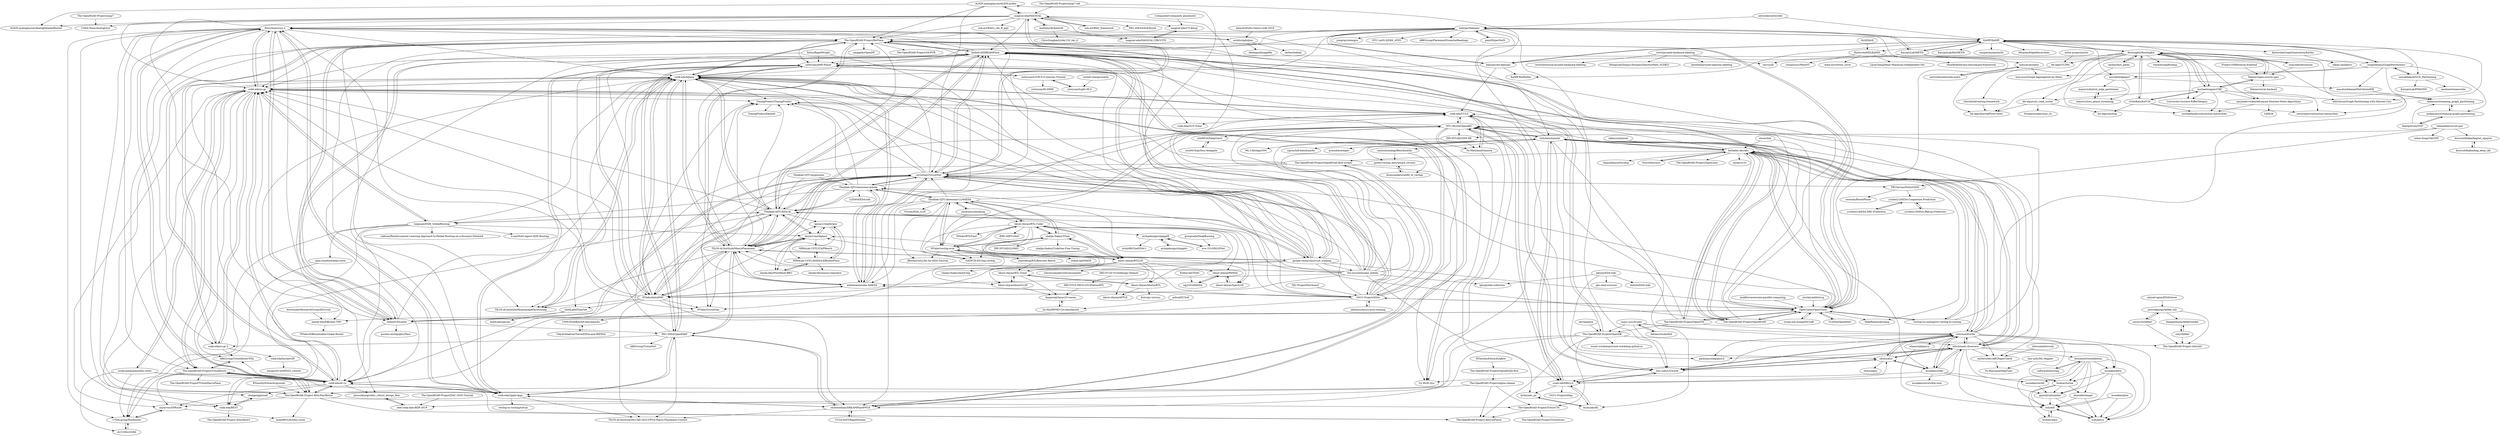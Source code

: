 digraph G {
"ALIGN-analoglayout/ALIGN-public" -> "magical-eda/MAGICAL" ["e"=1]
"ALIGN-analoglayout/ALIGN-public" -> "ALIGN-analoglayout/AnalogDetailedRouter" ["e"=1]
"ALIGN-analoglayout/ALIGN-public" -> "The-OpenROAD-Project/RePlAce" ["e"=1]
"ALIGN-analoglayout/ALIGN-public" -> "circuitnet/CircuitNet" ["e"=1]
"magical-eda/MAGICAL" -> "ALIGN-analoglayout/ALIGN-public" ["e"=1]
"magical-eda/MAGICAL" -> "magical-eda/UT-AnLay"
"magical-eda/MAGICAL" -> "magical-eda/MAGICAL-CIRCUITS"
"magical-eda/MAGICAL" -> "ucb-art/BAG_framework" ["e"=1]
"magical-eda/MAGICAL" -> "ALIGN-analoglayout/AnalogDetailedRouter"
"magical-eda/MAGICAL" -> "circuitnet/CircuitNet"
"magical-eda/MAGICAL" -> "The-OpenROAD-Project/RePlAce"
"magical-eda/MAGICAL" -> "ksettaluri6/AutoCkt"
"magical-eda/MAGICAL" -> "CODA-Team/AnalogGym"
"magical-eda/MAGICAL" -> "PKU-IDEA/SAGERoute"
"magical-eda/MAGICAL" -> "limbo018/DREAMPlace"
"magical-eda/MAGICAL" -> "ucb-art/BAG2_cds_ff_mpt" ["e"=1]
"magical-eda/MAGICAL" -> "cuhk-eda/cu-gr"
"magical-eda/MAGICAL" -> "limbo018/Limbo"
"magical-eda/MAGICAL" -> "RsynTeam/rsyn-x"
"pnnl/HyperNetX" -> "kahypar/kahypar" ["e"=1]
"osmcode/libosmium" -> "RoutingKit/RoutingKit" ["e"=1]
"osmcode/libosmium" -> "Telenav/open-source-spec" ["e"=1]
"limbo018/Limbo" -> "cuhk-eda/Xplace"
"limbo018/Limbo" -> "RsynTeam/rsyn-x"
"limbo018/Limbo" -> "limbo018/DREAMPlace"
"limbo018/Limbo" -> "The-OpenROAD-Project/RePlAce"
"limbo018/Limbo" -> "cuhk-eda/cu-gr"
"limbo018/Limbo" -> "cuhk-eda/dr-cu"
"limbo018/Limbo" -> "circuitnet/CircuitNet"
"limbo018/Limbo" -> "purdue-onchip/gds2Para" ["e"=1]
"limbo018/Limbo" -> "PKU-IDEA/OpenPARF"
"limbo018/Limbo" -> "OpenTimer/OpenTimer"
"luckyrantanplan/nthu-route" -> "cuhk-eda/cu-gr"
"luckyrantanplan/nthu-route" -> "AUCOHL/OGRE"
"luckyrantanplan/nthu-route" -> "UTDA-group/BoxRouter"
"luckyrantanplan/nthu-route" -> "cuhk-eda/dr-cu"
"luckyrantanplan/nthu-route" -> "The-OpenROAD-Project-Attic/FastRoute"
"UTDA-group/BoxRouter" -> "AUCOHL/OGRE"
"UTDA-group/BoxRouter" -> "asyncvlsi/SPRoute"
"The-OpenROAD-Project/TritonCTS" -> "The-OpenROAD-Project-Attic/ioPlacer"
"The-OpenROAD-Project/TritonCTS" -> "The-OpenROAD-Project/TritonSizer" ["e"=1]
"KaHIP/KaHIP" -> "kahypar/kahypar"
"KaHIP/KaHIP" -> "kahypar/mt-kahypar"
"KaHIP/KaHIP" -> "zongshenmu/GraphPartitioners"
"KaHIP/KaHIP" -> "KarypisLab/METIS" ["e"=1]
"KaHIP/KaHIP" -> "michaelwegner/CRP"
"KaHIP/KaHIP" -> "KaHIP/KaMinPar"
"KaHIP/KaHIP" -> "RoutingKit/RoutingKit"
"KaHIP/KaHIP" -> "KarypisLab/ParMETIS" ["e"=1]
"KaHIP/KaHIP" -> "KarlsruheGraphGeneration/KaGen"
"KaHIP/KaHIP" -> "aldrichsun/Graph-Partitioning-with-Natural-Cuts"
"KaHIP/KaHIP" -> "KarlsruheMIS/KaMIS"
"KaHIP/KaHIP" -> "ansrlab/edgepart"
"KaHIP/KaHIP" -> "saurabhdash/GCN_Partitioning"
"KaHIP/KaHIP" -> "cmuparlay/parlaylib" ["e"=1]
"KaHIP/KaHIP" -> "Hespian/EdgeHierarchies"
"berkeley-abc/abc" -> "lsils/mockturtle"
"berkeley-abc/abc" -> "YosysHQ/yosys" ["e"=1]
"berkeley-abc/abc" -> "lsils/benchmarks"
"berkeley-abc/abc" -> "verilog-to-routing/vtr-verilog-to-routing" ["e"=1]
"berkeley-abc/abc" -> "The-OpenROAD-Project/OpenSTA" ["e"=1]
"berkeley-abc/abc" -> "lsils/lstools-showcase"
"berkeley-abc/abc" -> "limbo018/DREAMPlace"
"berkeley-abc/abc" -> "The-OpenROAD-Project/OpenROAD" ["e"=1]
"berkeley-abc/abc" -> "OpenTimer/OpenTimer"
"berkeley-abc/abc" -> "MikePopoloski/slang" ["e"=1]
"berkeley-abc/abc" -> "The-OpenROAD-Project/OpenLane" ["e"=1]
"berkeley-abc/abc" -> "zachjs/sv2v" ["e"=1]
"berkeley-abc/abc" -> "NYU-MLDA/OpenABC"
"berkeley-abc/abc" -> "chipsalliance/Surelog" ["e"=1]
"berkeley-abc/abc" -> "The-OpenROAD-Project/OpenROAD-flow-scripts" ["e"=1]
"limbo018/DREAMPlace" -> "The-OpenROAD-Project/RePlAce"
"limbo018/DREAMPlace" -> "circuitnet/CircuitNet"
"limbo018/DREAMPlace" -> "Thinklab-SJTU/EDA-AI"
"limbo018/DREAMPlace" -> "OpenTimer/OpenTimer"
"limbo018/DREAMPlace" -> "TILOS-AI-Institute/MacroPlacement"
"limbo018/DREAMPlace" -> "google-research/circuit_training"
"limbo018/DREAMPlace" -> "cuhk-eda/Xplace"
"limbo018/DREAMPlace" -> "limbo018/Limbo"
"limbo018/DREAMPlace" -> "The-OpenROAD-Project/OpenROAD" ["e"=1]
"limbo018/DREAMPlace" -> "NVlabs/AutoDMP"
"limbo018/DREAMPlace" -> "thu-nics/awesome_ai4eda"
"limbo018/DREAMPlace" -> "cuhk-eda/dr-cu"
"limbo018/DREAMPlace" -> "cuhk-eda/cu-gr"
"limbo018/DREAMPlace" -> "RsynTeam/rsyn-x"
"limbo018/DREAMPlace" -> "zslwyuan/AMF-Placer"
"The-OpenROAD-Project/TritonRoute" -> "The-OpenROAD-Project-Attic/FastRoute"
"The-OpenROAD-Project/TritonRoute" -> "cuhk-eda/dr-cu"
"The-OpenROAD-Project/TritonRoute" -> "cuhk-eda/cu-gr"
"The-OpenROAD-Project/TritonRoute" -> "ABKGroup/TritonRoute-WXL"
"The-OpenROAD-Project/TritonRoute" -> "The-OpenROAD-Project-Attic/ioPlacer"
"The-OpenROAD-Project/TritonRoute" -> "asyncvlsi/SPRoute"
"The-OpenROAD-Project/TritonRoute" -> "UTDA-group/BoxRouter"
"The-OpenROAD-Project/TritonRoute" -> "The-OpenROAD-Project/TritonMacroPlace"
"magical-eda/MAGICAL-CIRCUITS" -> "magical-eda/UT-AnLay"
"hehaodele/circuit-gnn" -> "zehao-dong/CktGNN"
"hehaodele/circuit-gnn" -> "kouroshHakha/bagnet_ngspice"
"hehaodele/circuit-gnn" -> "DfX-NYUAD/GNN-RE"
"hehaodele/circuit-gnn" -> "PKUterran/NetlistGNN"
"emsec/hal" -> "OpenTimer/OpenTimer" ["e"=1]
"emsec/hal" -> "berkeley-abc/abc" ["e"=1]
"Xilinx/RapidWright" -> "zslwyuan/AMF-Placer" ["e"=1]
"Xilinx/RapidWright" -> "rachelselinar/DREAMPlaceFPGA" ["e"=1]
"Xilinx/RapidWright" -> "cuhk-eda/ripple-fpga" ["e"=1]
"cuhk-eda/ripple-fpga" -> "zslwyuan/AMF-Placer"
"cuhk-eda/ripple-fpga" -> "cuhk-eda/dr-cu"
"cuhk-eda/ripple-fpga" -> "rachelselinar/DREAMPlaceFPGA"
"cuhk-eda/ripple-fpga" -> "PKU-IDEA/OpenPARF"
"cuhk-eda/ripple-fpga" -> "TILOS-AI-Institute/MLCAD-2023-FPGA-Macro-Placement-Contest"
"cuhk-eda/ripple-fpga" -> "verilog-to-routing/tatum"
"cuhk-eda/ripple-fpga" -> "RsynTeam/rsyn-x"
"softwareQinc/staq" -> "boschmitt/tweedledum" ["e"=1]
"lsils/lstools-showcase" -> "lsils/mockturtle"
"lsils/lstools-showcase" -> "nbulsi/also"
"lsils/lstools-showcase" -> "lnis-uofu/LSOracle"
"lsils/lstools-showcase" -> "lsils/benchmarks"
"lsils/lstools-showcase" -> "msoeken/cirkit"
"lsils/lstools-showcase" -> "msoeken/kitty"
"lsils/lstools-showcase" -> "scale-lab/DRiLLS"
"lsils/lstools-showcase" -> "berkeley-abc/abc"
"lsils/lstools-showcase" -> "wjrforcyber/ABCPaperCheck"
"lsils/lstools-showcase" -> "panhomyoung/phyLS"
"lsils/lstools-showcase" -> "hriener/lorina"
"lsils/lstools-showcase" -> "boschmitt/tweedledum"
"lsils/lstools-showcase" -> "lsils/bill"
"lsils/lstools-showcase" -> "NYU-MLDA/OpenABC"
"nbulsi/also" -> "lsils/lstools-showcase"
"nbulsi/also" -> "lnis-uofu/LSOracle"
"nbulsi/also" -> "zfchu/algos"
"nbulsi/also" -> "msoeken/cirkit"
"nbulsi/also" -> "lsils/mockturtle"
"lsils/benchmarks" -> "lsils/mockturtle"
"lsils/benchmarks" -> "lsils/lstools-showcase"
"lsils/benchmarks" -> "scale-lab/DRiLLS"
"lsils/benchmarks" -> "NYU-MLDA/OpenABC"
"lsils/benchmarks" -> "berkeley-abc/abc"
"lsils/benchmarks" -> "ispras/hdl-benchmarks"
"lsils/benchmarks" -> "lnis-uofu/LSOracle"
"lsils/benchmarks" -> "arminbiere/aiger"
"lsils/benchmarks" -> "cuhk-eda/CULS"
"lsils/benchmarks" -> "santoshsmalagi/Benchmarks"
"lsils/benchmarks" -> "jpsety/verilog_benchmark_circuits"
"lsils/benchmarks" -> "wjrforcyber/ABCPaperCheck"
"lsils/benchmarks" -> "krzhu/abcRL"
"lsils/benchmarks" -> "msoeken/cirkit"
"Telenav/open-source-spec" -> "michaelwegner/CRP"
"Telenav/open-source-spec" -> "Telenav/osrm-backend"
"Telenav/open-source-spec" -> "RoutingKit/RoutingKit"
"cuhk-eda/dr-cu" -> "cuhk-eda/cu-gr"
"cuhk-eda/dr-cu" -> "The-OpenROAD-Project/TritonRoute"
"cuhk-eda/dr-cu" -> "RsynTeam/rsyn-x"
"cuhk-eda/dr-cu" -> "The-OpenROAD-Project-Attic/FastRoute"
"cuhk-eda/dr-cu" -> "cuhk-eda/ripple-fpga"
"cuhk-eda/dr-cu" -> "asyncvlsi/SPRoute"
"cuhk-eda/dr-cu" -> "ABKGroup/TritonRoute-WXL"
"cuhk-eda/dr-cu" -> "chengengjie/salt"
"cuhk-eda/dr-cu" -> "The-OpenROAD-Project/RePlAce"
"cuhk-eda/dr-cu" -> "cuhk-eda/Xplace"
"cuhk-eda/dr-cu" -> "jinwookjungs/datc_robust_design_flow"
"cornell-zhang/rosetta" -> "zslwyuan/Light-HLS" ["e"=1]
"scale-lab/DRiLLS" -> "krzhu/abcRL"
"scale-lab/DRiLLS" -> "lnis-uofu/LSOracle"
"scale-lab/DRiLLS" -> "lsils/benchmarks"
"scale-lab/DRiLLS" -> "NYU-MLDA/OpenABC"
"scale-lab/DRiLLS" -> "krzhu/abc_py"
"scale-lab/DRiLLS" -> "OSCC-Project/iMap"
"scale-lab/DRiLLS" -> "nbulsi/also"
"lnis-uofu/LSOracle" -> "lsils/lstools-showcase"
"lnis-uofu/LSOracle" -> "lsils/mockturtle"
"lnis-uofu/LSOracle" -> "NYU-MLDA/OpenABC"
"lnis-uofu/LSOracle" -> "nbulsi/also"
"lnis-uofu/LSOracle" -> "scale-lab/DRiLLS"
"The-OpenROAD-Project/alpha-release" -> "The-OpenROAD-Project/TritonCTS"
"The-OpenROAD-Project/alpha-release" -> "The-OpenROAD-Project-Attic/ioPlacer"
"The-OpenROAD-Project/alpha-release" -> "The-OpenROAD-Project-Attic/FastRoute"
"easbar/fast_paths" -> "RoutingKit/RoutingKit"
"easbar/fast_paths" -> "michaeltandy/contraction-hierarchies"
"ucb-art/BAG_framework" -> "magical-eda/MAGICAL" ["e"=1]
"RTimothyEdwards/qflow" -> "The-OpenROAD-Project/OpenROAD-flow" ["e"=1]
"The-OpenROAD-Project/OpenSTA" -> "OpenTimer/OpenTimer" ["e"=1]
"The-OpenROAD-Project/OpenSTA" -> "berkeley-abc/abc" ["e"=1]
"The-OpenROAD-Project/OpenSTA" -> "The-OpenROAD-Project/OpenDB" ["e"=1]
"The-OpenROAD-Project/OpenSTA" -> "limbo018/DREAMPlace" ["e"=1]
"The-OpenROAD-Project/OpenSTA" -> "The-OpenROAD-Project/RePlAce" ["e"=1]
"The-OpenROAD-Project/OpenSTA" -> "lsils/mockturtle" ["e"=1]
"gmeuli/caterpillar" -> "lsils/bill"
"gmeuli/caterpillar" -> "lsils/percy"
"lsils/mockturtle" -> "lsils/lstools-showcase"
"lsils/mockturtle" -> "lsils/benchmarks"
"lsils/mockturtle" -> "lnis-uofu/LSOracle"
"lsils/mockturtle" -> "nbulsi/also"
"lsils/mockturtle" -> "berkeley-abc/abc"
"lsils/mockturtle" -> "msoeken/cirkit"
"lsils/mockturtle" -> "cuhk-eda/CULS"
"lsils/mockturtle" -> "hriener/lorina"
"lsils/mockturtle" -> "msoeken/kitty"
"lsils/mockturtle" -> "whaaswijk/percy"
"lsils/mockturtle" -> "wjrforcyber/ABCPaperCheck"
"lsils/mockturtle" -> "panhomyoung/phyLS"
"lsils/mockturtle" -> "scale-lab/DRiLLS"
"lsils/mockturtle" -> "NYU-MLDA/OpenABC"
"lsils/mockturtle" -> "lsils/percy"
"The-OpenROAD-Project/RePlAce" -> "limbo018/DREAMPlace"
"The-OpenROAD-Project/RePlAce" -> "cuhk-eda/Xplace"
"The-OpenROAD-Project/RePlAce" -> "RsynTeam/rsyn-x"
"The-OpenROAD-Project/RePlAce" -> "The-OpenROAD-Project/OpenDB"
"The-OpenROAD-Project/RePlAce" -> "cuhk-eda/dr-cu"
"The-OpenROAD-Project/RePlAce" -> "cuhk-eda/cu-gr"
"The-OpenROAD-Project/RePlAce" -> "limbo018/Limbo"
"The-OpenROAD-Project/RePlAce" -> "The-OpenROAD-Project/TritonRoute"
"The-OpenROAD-Project/RePlAce" -> "sanggido/OpenDP"
"The-OpenROAD-Project/RePlAce" -> "cuhk-eda/ripple-fpga"
"The-OpenROAD-Project/RePlAce" -> "TILOS-AI-Institute/MacroPlacement"
"The-OpenROAD-Project/RePlAce" -> "The-OpenROAD-Project-Attic/FastRoute"
"The-OpenROAD-Project/RePlAce" -> "zslwyuan/AMF-Placer"
"The-OpenROAD-Project/RePlAce" -> "The-OpenROAD-Project/SA-PCB" ["e"=1]
"The-OpenROAD-Project/RePlAce" -> "OpenTimer/OpenTimer"
"tsung-wei-huang/DtCraft" -> "OpenTimer/OpenTimer" ["e"=1]
"msoeken/cirkit" -> "nbulsi/also"
"msoeken/cirkit" -> "lsils/lstools-showcase"
"msoeken/cirkit" -> "msoeken/revkit"
"msoeken/cirkit" -> "msoeken/reversible-sota"
"msoeken/cirkit" -> "lsils/mockturtle"
"msoeken/cirkit" -> "gmeuli/caterpillar"
"msoeken/cirkit" -> "Gy-Hu/E-Syn"
"jinwookjungs/datc_robust_design_flow" -> "ieee-ceda-datc/RDF-2019"
"RTimothyEdwards/qrouter" -> "The-OpenROAD-Project-Attic/FastRoute" ["e"=1]
"arbrad/IC3ref" -> "Gy-Hu/HWMCC24-benchmark" ["e"=1]
"whaaswijk/percy" -> "lsils/bill"
"The-OpenROAD-Project-Attic/FastRoute" -> "The-OpenROAD-Project/TritonRoute"
"The-OpenROAD-Project-Attic/FastRoute" -> "The-OpenROAD-Project-Attic/ioPlacer"
"The-OpenROAD-Project-Attic/FastRoute" -> "cuhk-eda/dr-cu"
"The-OpenROAD-Project-Attic/FastRoute" -> "jacky860226/nthu-route"
"The-OpenROAD-Project-Attic/FastRoute" -> "asyncvlsi/SPRoute"
"The-OpenROAD-Project-Attic/FastRoute" -> "The-OpenROAD-Project/TritonCTS"
"jinwookjungs/lefdef_util" -> "asyncvlsi/lefdef"
"jinwookjungs/lefdef_util" -> "bkoppelmann/lefdef-toolkit"
"jinwookjungs/lefdef_util" -> "The-OpenROAD-Project-Attic/lef"
"AUCOHL/OGRE" -> "UTDA-group/BoxRouter"
"msoeken/kitty" -> "lsils/bill"
"msoeken/kitty" -> "hriener/lorina"
"msoeken/kitty" -> "lsils/percy"
"msoeken/kitty" -> "gmeuli/caterpillar"
"msoeken/revkit" -> "gmeuli/caterpillar"
"lsils/percy" -> "lsils/bill"
"boschmitt/tweedledum" -> "gmeuli/caterpillar"
"boschmitt/tweedledum" -> "softwareQinc/staq" ["e"=1]
"boschmitt/tweedledum" -> "lsils/bill"
"boschmitt/tweedledum" -> "msoeken/revkit"
"boschmitt/tweedledum" -> "msoeken/kitty"
"boschmitt/tweedledum" -> "hriener/lorina"
"boschmitt/tweedledum" -> "fmozafari/angel"
"boschmitt/tweedledum" -> "lsils/percy"
"chengengjie/salt" -> "cuhk-eda/REST"
"vbuchhold/routing-framework" -> "kit-algo/InertialFlowCutter"
"kit-algo/rust_road_router" -> "Stunkymonkey/osm_ch"
"kit-algo/rust_road_router" -> "kit-algo/catchup"
"kit-algo/rust_road_router" -> "kit-algo/InertialFlowCutter"
"kit-algo/ULTRA" -> "kit-algo/InertialFlowCutter"
"zslwyuan/LLVM-9.0-Learner-Tutorial" -> "zslwyuan/Light-HLS"
"zslwyuan/LLVM-9.0-Learner-Tutorial" -> "zslwyuan/AMF-Placer"
"zslwyuan/LLVM-9.0-Learner-Tutorial" -> "zslwyuan/Hi-DMM"
"masc-ucsc/livehd" -> "lnis-uofu/LSOracle"
"masc-ucsc/livehd" -> "lsils/mockturtle"
"masc-ucsc/livehd" -> "fabianschuiki/llhd" ["e"=1]
"masc-ucsc/livehd" -> "The-OpenROAD-Project/OpenDB"
"masc-ucsc/livehd" -> "lsils/lstools-showcase"
"tmkasun/streaming_graph_partitioning" -> "anilpacaci/streaming-graph-partitioning"
"bkoppelmann/lefdef-toolkit" -> "cibyr/lefdef"
"KarlsruheGraphGeneration/KaGen" -> "niklas-uhl/katric"
"kouroshHakha/bag_deep_ckt" -> "kouroshHakha/bagnet_ngspice"
"alexishuf/ufsc-thesis-rn46-2019" -> "eclufsc/ophidian"
"msoeken/alice" -> "lsils/bill"
"msoeken/alice" -> "lsils/percy"
"hriener/easy" -> "lsils/bill"
"hriener/lorina" -> "lsils/bill"
"hriener/lorina" -> "hriener/easy"
"hriener/lorina" -> "fmozafari/angel"
"hriener/lorina" -> "gmeuli/caterpillar"
"lsils/bill" -> "lsils/percy"
"lsils/bill" -> "hriener/easy"
"KarypisLab/METIS" -> "KaHIP/KaHIP" ["e"=1]
"KarypisLab/METIS" -> "kahypar/kahypar" ["e"=1]
"KarypisLab/METIS" -> "zongshenmu/GraphPartitioners" ["e"=1]
"KarypisLab/METIS" -> "inducer/pymetis" ["e"=1]
"KarypisLab/METIS" -> "kahypar/mt-kahypar" ["e"=1]
"Project-OSRM/osrm-frontend" -> "Telenav/open-source-spec" ["e"=1]
"The-OpenROAD-Project/OpenROAD" -> "limbo018/DREAMPlace" ["e"=1]
"The-OpenROAD-Project/OpenROAD" -> "OpenTimer/OpenTimer" ["e"=1]
"The-OpenROAD-Project/OpenROAD" -> "berkeley-abc/abc" ["e"=1]
"The-OpenROAD-Project/OpenROAD" -> "The-OpenROAD-Project/RePlAce" ["e"=1]
"The-OpenROAD-Project/OpenROAD-flow-scripts" -> "TILOS-AI-Institute/MacroPlacement" ["e"=1]
"The-OpenROAD-Project/OpenROAD-flow-scripts" -> "limbo018/DREAMPlace" ["e"=1]
"The-OpenROAD-Project/OpenROAD-flow-scripts" -> "OpenTimer/OpenTimer" ["e"=1]
"The-OpenROAD-Project/OpenROAD-flow-scripts" -> "OSCC-Project/iEDA" ["e"=1]
"The-OpenROAD-Project/OpenROAD-flow-scripts" -> "circuitnet/CircuitNet" ["e"=1]
"ahmed-agiza/EDAViewer" -> "jinwookjungs/lefdef_util"
"haiguanl/DQN_GlobalRouting" -> "Thinklab-SJTU/EDA-AI"
"haiguanl/DQN_GlobalRouting" -> "cuhk-eda/REST"
"haiguanl/DQN_GlobalRouting" -> "cuhk-eda/cu-gr"
"haiguanl/DQN_GlobalRouting" -> "laiyao1/maskplace"
"haiguanl/DQN_GlobalRouting" -> "cuhk-eda/dr-cu"
"haiguanl/DQN_GlobalRouting" -> "sjain-stanford/deep-route"
"haiguanl/DQN_GlobalRouting" -> "b-sai/Multi-Agent-DQN-Routing" ["e"=1]
"haiguanl/DQN_GlobalRouting" -> "cnktran/Reinforcement-Learning-Approach-to-Packet-Routing-on-a-Dynamic-Network" ["e"=1]
"haiguanl/DQN_GlobalRouting" -> "cuhk-eda/Xplace"
"haiguanl/DQN_GlobalRouting" -> "UTDA-group/BoxRouter"
"niklasso/minisat" -> "berkeley-abc/abc" ["e"=1]
"krzhu/abcRL" -> "krzhu/abc_py"
"krzhu/abcRL" -> "scale-lab/DRiLLS"
"ksettaluri6/AutoCkt" -> "magical-eda/MAGICAL-CIRCUITS"
"ksettaluri6/AutoCkt" -> "ChrisZonghaoLi/sky130_ldo_rl"
"ksettaluri6/AutoCkt" -> "magical-eda/MAGICAL"
"kouroshHakha/bagnet_ngspice" -> "kouroshHakha/bag_deep_ckt"
"groupsada/DeepBurning" -> "xcw-1010/HLSPilot"
"taskflow/awesome-parallel-computing" -> "OpenTimer/OpenTimer" ["e"=1]
"motis-project/motis" -> "kit-algo/ULTRA" ["e"=1]
"bitwuzla/bitwuzla" -> "wjrforcyber/ABCPaperCheck" ["e"=1]
"cuhk-eda/cu-gr" -> "cuhk-eda/dr-cu"
"cuhk-eda/cu-gr" -> "The-OpenROAD-Project/TritonRoute"
"cuhk-eda/cu-gr" -> "cuhk-eda/cu-gr-2"
"cuhk-eda/cu-gr" -> "The-OpenROAD-Project-Attic/FastRoute"
"cuhk-eda/cu-gr" -> "RsynTeam/rsyn-x"
"cuhk-eda/cu-gr" -> "cuhk-eda/Xplace"
"cuhk-eda/cu-gr" -> "asyncvlsi/SPRoute"
"cuhk-eda/cu-gr" -> "haiguanl/DQN_GlobalRouting"
"cuhk-eda/cu-gr" -> "ABKGroup/TritonRoute-WXL"
"cuhk-eda/cu-gr" -> "luckyrantanplan/nthu-route"
"cuhk-eda/cu-gr" -> "cuhk-eda/REST"
"cuhk-eda/cu-gr" -> "TimingPredict/TimingPredict"
"The-OpenROAD-Project/OpenDB" -> "The-OpenROAD-Project-Attic/FastRoute"
"The-OpenROAD-Project/OpenDB" -> "The-OpenROAD-Project/TritonCTS"
"The-OpenROAD-Project/OpenDB" -> "The-OpenROAD-Project-Attic/ioPlacer"
"The-OpenROAD-Project/OpenDB" -> "ieee-ceda-datc/RDF-2019"
"The-OpenROAD-Project/OpenDB" -> "The-OpenROAD-Project/RePlAce"
"The-OpenROAD-Project/OpenDB" -> "woset-workshop/woset-workshop.github.io"
"The-OpenROAD-Project/OpenDB" -> "The-OpenROAD-Project-Attic/lef"
"pkuzjx/EDA-wiki" -> "pku-dasys/cocoon"
"pkuzjx/EDA-wiki" -> "daitoto/EDA-wiki"
"pkuzjx/EDA-wiki" -> "pkuzjx/eda-collection"
"pkuzjx/EDA-wiki" -> "nbulsi/also"
"The-OpenROAD-Project/DAC-2020-Tutorial" -> "ieee-ceda-datc/RDF-2019"
"magical-eda/UT-AnLay" -> "magical-eda/MAGICAL-CIRCUITS"
"fabianschuiki/llhd" -> "masc-ucsc/livehd" ["e"=1]
"thu-nics/awesome_ai4eda" -> "limbo018/DREAMPlace"
"thu-nics/awesome_ai4eda" -> "TILOS-AI-Institute/MacroPlacement"
"thu-nics/awesome_ai4eda" -> "Thinklab-SJTU/EDA-AI"
"thu-nics/awesome_ai4eda" -> "ai4eda/awesome-AI4EDA"
"thu-nics/awesome_ai4eda" -> "The-OpenROAD-Project/RePlAce"
"thu-nics/awesome_ai4eda" -> "NYU-MLDA/OpenABC"
"thu-nics/awesome_ai4eda" -> "circuitnet/CircuitNet"
"thu-nics/awesome_ai4eda" -> "Thinklab-SJTU/awesome-ai4eda"
"thu-nics/awesome_ai4eda" -> "pkuzjx/eda-collection"
"thu-nics/awesome_ai4eda" -> "NVlabs/AutoDMP"
"thu-nics/awesome_ai4eda" -> "RsynTeam/rsyn-x"
"thu-nics/awesome_ai4eda" -> "laiyao1/maskplace"
"thu-nics/awesome_ai4eda" -> "magical-eda/MAGICAL"
"thu-nics/awesome_ai4eda" -> "lsils/benchmarks"
"thu-nics/awesome_ai4eda" -> "scale-lab/DRiLLS"
"VidyaChhabria/ThermEDGe-and-IREDGe" -> "UMN-EDA/BeGAN-benchmarks"
"cibyr/lefdef" -> "bkoppelmann/lefdef-toolkit"
"cibyr/lefdef" -> "The-OpenROAD-Project-Attic/lef"
"ieee-ceda-datc/RDF-2019" -> "jinwookjungs/datc_robust_design_flow"
"asyncvlsi/SPRoute" -> "UTDA-group/BoxRouter"
"asyncvlsi/SPRoute" -> "jacky860226/nthu-route"
"kahypar/mt-kahypar" -> "kahypar/kahypar"
"kahypar/mt-kahypar" -> "KaHIP/KaMinPar"
"kahypar/mt-kahypar" -> "KaHIP/KaHIP"
"kahypar/mt-kahypar" -> "cuhk-eda/CULS"
"kahypar/mt-kahypar" -> "cuhk-eda/Xplace"
"The-OpenROAD-Project/OpenROAD-flow" -> "The-OpenROAD-Project/alpha-release"
"krzhu/abc_py" -> "krzhu/abcRL"
"jpsety/verilog_benchmark_circuits" -> "bluesceada/iscas89_hl_verilog"
"inducer/pymetis" -> "networkx/networkx-metis"
"inducer/pymetis" -> "muyuuuu/Graph-Aggregation-by-Metis"
"saurabhdash/GCN_Partitioning" -> "zongshenmu/GraphPartitioners"
"saurabhdash/GCN_Partitioning" -> "ameloa/streamorder"
"saurabhdash/GCN_Partitioning" -> "KarypisLab/PM4GNN"
"zslwyuan/Light-HLS" -> "zslwyuan/LLVM-9.0-Learner-Tutorial"
"masatoshihanai/DistributedNE" -> "tmkasun/streaming_graph_partitioning"
"Coloquinte/Coloquinte_placement" -> "magical-eda/UT-AnLay"
"fmozafari/angel" -> "lsils/bill"
"fmozafari/angel" -> "lsils/percy"
"GVeitBatz/KaTCH" -> "cetusteam/contraction-hierarchies"
"GVeitBatz/KaTCH" -> "michaeltandy/contraction-hierarchies"
"GVeitBatz/KaTCH" -> "RoutingKit/RoutingKit"
"GVeitBatz/KaTCH" -> "michaelwegner/CRP"
"GVeitBatz/KaTCH" -> "kit-algo/catchup"
"santoshsmalagi/Benchmarks" -> "bluesceada/iscas89_hl_verilog"
"santoshsmalagi/Benchmarks" -> "jpsety/verilog_benchmark_circuits"
"verilog-to-routing/vtr-verilog-to-routing" -> "berkeley-abc/abc" ["e"=1]
"verilog-to-routing/vtr-verilog-to-routing" -> "OpenTimer/OpenTimer" ["e"=1]
"verilog-to-routing/vtr-verilog-to-routing" -> "limbo018/DREAMPlace" ["e"=1]
"UMN-EDA/BeGAN-benchmarks" -> "VidyaChhabria/ThermEDGe-and-IREDGe"
"The-OpenROAD-Project/asap7-old" -> "lsils/benchmarks" ["e"=1]
"The-OpenROAD-Project/asap7-old" -> "magical-eda/MAGICAL" ["e"=1]
"thrill/thrill" -> "KarlsruheMIS/KaMIS" ["e"=1]
"ABKGroup/TritonRoute-WXL" -> "The-OpenROAD-Project/TritonRoute"
"UCLA-VAST/RapidStream" -> "rachelselinar/DREAMPlaceFPGA" ["e"=1]
"OpenTimer/OpenTimer" -> "The-OpenROAD-Project/OpenSTA" ["e"=1]
"OpenTimer/OpenTimer" -> "limbo018/DREAMPlace"
"OpenTimer/OpenTimer" -> "cuhk-eda/cu-gr"
"OpenTimer/OpenTimer" -> "tsung-wei-huang/DtCraft" ["e"=1]
"OpenTimer/OpenTimer" -> "The-OpenROAD-Project/OpenROAD" ["e"=1]
"OpenTimer/OpenTimer" -> "The-OpenROAD-Project/RePlAce"
"OpenTimer/OpenTimer" -> "cuhk-eda/dr-cu"
"OpenTimer/OpenTimer" -> "verilog-to-routing/vtr-verilog-to-routing" ["e"=1]
"OpenTimer/OpenTimer" -> "limbo018/Limbo"
"OpenTimer/OpenTimer" -> "RsynTeam/rsyn-x"
"OpenTimer/OpenTimer" -> "VLSIDA/OpenRAM" ["e"=1]
"OpenTimer/OpenTimer" -> "MikePopoloski/slang" ["e"=1]
"OpenTimer/OpenTimer" -> "circuitnet/CircuitNet"
"OpenTimer/OpenTimer" -> "berkeley-abc/abc"
"OpenTimer/OpenTimer" -> "OSCC-Project/iEDA"
"NYU-MLDA/OpenABC" -> "cuhk-eda/CULS"
"NYU-MLDA/OpenABC" -> "Yu-Maryland/Gamora"
"NYU-MLDA/OpenABC" -> "zshi0616/DeepGate2"
"NYU-MLDA/OpenABC" -> "lnis-uofu/LSOracle"
"NYU-MLDA/OpenABC" -> "krzhu/abc_py"
"NYU-MLDA/OpenABC" -> "lsils/benchmarks"
"NYU-MLDA/OpenABC" -> "NVlabs/CircuitOps"
"NYU-MLDA/OpenABC" -> "scale-lab/DRiLLS"
"NYU-MLDA/OpenABC" -> "TimingPredict/TimingPredict"
"NYU-MLDA/OpenABC" -> "DfX-NYUAD/GNN-RE"
"NYU-MLDA/OpenABC" -> "Gy-Hu/E-Syn"
"mayerrn/hybrid_edge_partitioner" -> "mayerrn/two_phase_streaming"
"lnis-uofu/ML-Mapper" -> "Yu-Maryland/MapTune"
"DfX-NYUAD/GNN-RE" -> "ML-CAD/AppGNN"
"DfX-NYUAD/GNN-RE" -> "Yu-Maryland/Gamora"
"networkx/networkx-metis" -> "inducer/pymetis"
"zslwyuan/AMF-Placer" -> "cuhk-eda/Xplace"
"zslwyuan/AMF-Placer" -> "PKU-IDEA/OpenPARF"
"zslwyuan/AMF-Placer" -> "rachelselinar/DREAMPlaceFPGA"
"zslwyuan/AMF-Placer" -> "cuhk-eda/ripple-fpga"
"zslwyuan/AMF-Placer" -> "zslwyuan/LLVM-9.0-Learner-Tutorial"
"zslwyuan/AMF-Placer" -> "cuhk-eda/CULS"
"zslwyuan/AMF-Placer" -> "TILOS-AI-Institute/HypergraphPartitioning"
"zslwyuan/AMF-Placer" -> "cuhk-eda/GCS-Timer"
"fabiopetroni/VGP" -> "anilpacaci/streaming-graph-partitioning"
"fabiopetroni/VGP" -> "tmkasun/streaming_graph_partitioning"
"google-research/circuit_training" -> "limbo018/DREAMPlace"
"google-research/circuit_training" -> "TILOS-AI-Institute/MacroPlacement"
"google-research/circuit_training" -> "Thinklab-SJTU/EDA-AI"
"google-research/circuit_training" -> "circuitnet/CircuitNet"
"google-research/circuit_training" -> "The-OpenROAD-Project/OpenROAD" ["e"=1]
"google-research/circuit_training" -> "NVlabs/AutoDMP"
"google-research/circuit_training" -> "thu-nics/awesome_ai4eda"
"google-research/circuit_training" -> "ALIGN-analoglayout/ALIGN-public" ["e"=1]
"google-research/circuit_training" -> "The-OpenROAD-Project/RePlAce"
"google-research/circuit_training" -> "OpenTimer/OpenTimer"
"google-research/circuit_training" -> "laiyao1/maskplace"
"google-research/circuit_training" -> "cuhk-eda/cu-gr"
"google-research/circuit_training" -> "cuhk-eda/Xplace"
"google-research/circuit_training" -> "Thinklab-SJTU/awesome-ai4eda"
"google-research/circuit_training" -> "siliconcompiler/siliconcompiler" ["e"=1]
"asyncvlsi/lefdef" -> "jinwookjungs/lefdef_util"
"asyncvlsi/lefdef" -> "The-OpenROAD-Project-Attic/lef"
"NJU-ProjectN/nvboard" -> "OSCC-Project/iEDA" ["e"=1]
"TimingPredict/TimingPredict" -> "TimingPredict/Dataset"
"TimingPredict/TimingPredict" -> "cuhk-eda/CULS"
"shinezyy/micro-arch-training" -> "OSCC-Project/iEDA" ["e"=1]
"Thinklab-SJTU/EDA-AI" -> "laiyao1/maskplace"
"Thinklab-SJTU/EDA-AI" -> "haiguanl/DQN_GlobalRouting"
"Thinklab-SJTU/EDA-AI" -> "Thinklab-SJTU/awesome-ai4eda"
"Thinklab-SJTU/EDA-AI" -> "limbo018/DREAMPlace"
"Thinklab-SJTU/EDA-AI" -> "circuitnet/CircuitNet"
"Thinklab-SJTU/EDA-AI" -> "cuhk-eda/Xplace"
"Thinklab-SJTU/EDA-AI" -> "NVlabs/AutoDMP"
"Thinklab-SJTU/EDA-AI" -> "TILOS-AI-Institute/MacroPlacement"
"Thinklab-SJTU/EDA-AI" -> "laiyao1/chipformer"
"Thinklab-SJTU/EDA-AI" -> "google-research/circuit_training"
"Thinklab-SJTU/EDA-AI" -> "cuhk-eda/dr-cu"
"Thinklab-SJTU/EDA-AI" -> "TimingPredict/TimingPredict"
"Thinklab-SJTU/EDA-AI" -> "cuhk-eda/cu-gr"
"Thinklab-SJTU/EDA-AI" -> "cuhk-eda/REST"
"Thinklab-SJTU/EDA-AI" -> "The-OpenROAD-Project/RePlAce"
"TILOS-AI-Institute/HypergraphPartitioning" -> "cuhk-eda/Xplace"
"TILOS-AI-Institute/MacroPlacement" -> "NVlabs/AutoDMP"
"TILOS-AI-Institute/MacroPlacement" -> "laiyao1/maskplace"
"TILOS-AI-Institute/MacroPlacement" -> "cuhk-eda/Xplace"
"TILOS-AI-Institute/MacroPlacement" -> "limbo018/DREAMPlace"
"TILOS-AI-Institute/MacroPlacement" -> "circuitnet/CircuitNet"
"TILOS-AI-Institute/MacroPlacement" -> "TILOS-AI-Institute/HypergraphPartitioning"
"TILOS-AI-Institute/MacroPlacement" -> "google-research/circuit_training"
"TILOS-AI-Institute/MacroPlacement" -> "Thinklab-SJTU/EDA-AI"
"TILOS-AI-Institute/MacroPlacement" -> "PKU-IDEA/OpenPARF"
"TILOS-AI-Institute/MacroPlacement" -> "ai4eda/awesome-AI4EDA"
"TILOS-AI-Institute/MacroPlacement" -> "The-OpenROAD-Project/RePlAce"
"TILOS-AI-Institute/MacroPlacement" -> "TimingPredict/TimingPredict"
"TILOS-AI-Institute/MacroPlacement" -> "laiyao1/chipformer"
"TILOS-AI-Institute/MacroPlacement" -> "NVlabs/CircuitOps"
"TILOS-AI-Institute/MacroPlacement" -> "zslwyuan/AMF-Placer"
"Thinklab-SJTU/pygmtools" -> "Thinklab-SJTU/EDA-AI" ["e"=1]
"Thinklab-SJTU/pygmtools" -> "Thinklab-SJTU/awesome-ai4eda" ["e"=1]
"rachelselinar/DREAMPlaceFPGA" -> "zslwyuan/AMF-Placer"
"rachelselinar/DREAMPlaceFPGA" -> "TILOS-AI-Institute/MLCAD-2023-FPGA-Macro-Placement-Contest"
"rachelselinar/DREAMPlaceFPGA" -> "UCLA-VAST/RapidStream" ["e"=1]
"rachelselinar/DREAMPlaceFPGA" -> "PKU-IDEA/OpenPARF"
"rachelselinar/DREAMPlaceFPGA" -> "cuhk-eda/Xplace"
"rachelselinar/DREAMPlaceFPGA" -> "cuhk-eda/ripple-fpga"
"KarlsruheMIS/KaMIS" -> "LijunChang/Near-Maximum-Independent-Set"
"KarlsruheMIS/KaMIS" -> "MaxiBoether/mis-benchmark-framework" ["e"=1]
"KarlsruheMIS/KaMIS" -> "chuanluocs/MetaVC"
"KarlsruheMIS/KaMIS" -> "wata-orz/vertex_cover"
"zongshenmu/GraphPartitioners" -> "saurabhdash/GCN_Partitioning"
"zongshenmu/GraphPartitioners" -> "anilpacaci/streaming-graph-partitioning"
"zongshenmu/GraphPartitioners" -> "masatoshihanai/DistributedNE"
"zongshenmu/GraphPartitioners" -> "ansrlab/edgepart"
"zongshenmu/GraphPartitioners" -> "tmkasun/streaming_graph_partitioning"
"zongshenmu/GraphPartitioners" -> "KaHIP/KaHIP"
"zongshenmu/GraphPartitioners" -> "muyuuuu/Graph-Aggregation-by-Metis"
"eclufsc/ophidian" -> "hexengraf/magefile"
"eclufsc/ophidian" -> "RsynTeam/rsyn-x"
"eclufsc/ophidian" -> "tarberd/ekitai"
"imr/ngspice" -> "The-OpenROAD-Project/OpenDB" ["e"=1]
"bluesceada/iscas89_hl_verilog" -> "jpsety/verilog_benchmark_circuits"
"cuhk-eda/REST" -> "The-OpenROAD-Project-Attic/flute3"
"cuhk-eda/REST" -> "chengengjie/salt"
"PKUterran/NetlistGNN" -> "sorarain/RoutePlacer"
"PKUterran/NetlistGNN" -> "ycchen218/EDA-Congestion-Prediction"
"mayerrn/two_phase_streaming" -> "mayerrn/hybrid_edge_partitioner"
"circuitnet/CircuitNet" -> "limbo018/DREAMPlace"
"circuitnet/CircuitNet" -> "Thinklab-SJTU/EDA-AI"
"circuitnet/CircuitNet" -> "cuhk-eda/Xplace"
"circuitnet/CircuitNet" -> "TILOS-AI-Institute/MacroPlacement"
"circuitnet/CircuitNet" -> "TimingPredict/TimingPredict"
"circuitnet/CircuitNet" -> "ai4eda/awesome-AI4EDA"
"circuitnet/CircuitNet" -> "Thinklab-SJTU/awesome-ai4eda"
"circuitnet/CircuitNet" -> "cuhk-eda/cu-gr"
"circuitnet/CircuitNet" -> "OSCC-Project/iEDA"
"circuitnet/CircuitNet" -> "limbo018/Limbo"
"circuitnet/CircuitNet" -> "NVlabs/AutoDMP"
"circuitnet/CircuitNet" -> "magical-eda/MAGICAL"
"circuitnet/CircuitNet" -> "google-research/circuit_training"
"circuitnet/CircuitNet" -> "NVlabs/CircuitOps"
"circuitnet/CircuitNet" -> "PKUterran/NetlistGNN"
"OSCC-Project/iEDA" -> "cuhk-eda/Xplace"
"OSCC-Project/iEDA" -> "circuitnet/CircuitNet"
"OSCC-Project/iEDA" -> "ai4eda/awesome-AI4EDA"
"OSCC-Project/iEDA" -> "limbo018/DREAMPlace"
"OSCC-Project/iEDA" -> "shinezyy/micro-arch-training" ["e"=1]
"OSCC-Project/iEDA" -> "TILOS-AI-Institute/MacroPlacement"
"OSCC-Project/iEDA" -> "OpenTimer/OpenTimer"
"OSCC-Project/iEDA" -> "TimingPredict/TimingPredict"
"OSCC-Project/iEDA" -> "cuhk-eda/CULS"
"OSCC-Project/iEDA" -> "cuhk-eda/cu-gr"
"OSCC-Project/iEDA" -> "lsils/benchmarks"
"OSCC-Project/iEDA" -> "NYU-MLDA/OpenABC"
"OSCC-Project/iEDA" -> "limbo018/Limbo"
"OSCC-Project/iEDA" -> "The-OpenROAD-Project/OpenROAD-flow-scripts" ["e"=1]
"OSCC-Project/iEDA" -> "Thinklab-SJTU/EDA-AI"
"RoutingKit/RoutingKit" -> "michaelwegner/CRP"
"RoutingKit/RoutingKit" -> "GVeitBatz/KaTCH"
"RoutingKit/RoutingKit" -> "Universite-Gustave-Eiffel/Tempus"
"RoutingKit/RoutingKit" -> "Telenav/open-source-spec"
"RoutingKit/RoutingKit" -> "vbuchhold/routing-framework"
"RoutingKit/RoutingKit" -> "KaHIP/KaHIP"
"RoutingKit/RoutingKit" -> "osmcode/libosmium" ["e"=1]
"RoutingKit/RoutingKit" -> "kit-algo/rust_road_router"
"RoutingKit/RoutingKit" -> "easbar/fast_paths"
"RoutingKit/RoutingKit" -> "cetusteam/contraction-hierarchies"
"RoutingKit/RoutingKit" -> "navjindervirdee/Advanced-Shortest-Paths-Algorithms"
"RoutingKit/RoutingKit" -> "kit-algo/ULTRA"
"RoutingKit/RoutingKit" -> "vlarmet/cppRouting" ["e"=1]
"RoutingKit/RoutingKit" -> "kit-algo/InertialFlowCutter"
"RoutingKit/RoutingKit" -> "savrus/hl"
"cuhk-eda/Xplace" -> "cuhk-eda/CULS"
"cuhk-eda/Xplace" -> "zslwyuan/AMF-Placer"
"cuhk-eda/Xplace" -> "cuhk-eda/cu-gr-2"
"cuhk-eda/Xplace" -> "NVlabs/AutoDMP"
"cuhk-eda/Xplace" -> "cuhk-eda/cu-gr"
"cuhk-eda/Xplace" -> "PKU-IDEA/OpenPARF"
"cuhk-eda/Xplace" -> "TILOS-AI-Institute/HypergraphPartitioning"
"cuhk-eda/Xplace" -> "TILOS-AI-Institute/MacroPlacement"
"cuhk-eda/Xplace" -> "IntelLabs/FloorSet"
"cuhk-eda/Xplace" -> "The-OpenROAD-Project/RePlAce"
"cuhk-eda/Xplace" -> "TimingPredict/TimingPredict"
"cuhk-eda/Xplace" -> "rachelselinar/DREAMPlaceFPGA"
"cuhk-eda/Xplace" -> "Thinklab-SJTU/EDA-AI"
"cuhk-eda/Xplace" -> "lamda-bbo/Efficient-TDP"
"cuhk-eda/Xplace" -> "ai4eda/awesome-AI4EDA"
"ansrlab/edgepart" -> "mayerrn/hybrid_edge_partitioner"
"ansrlab/edgepart" -> "masatoshihanai/DistributedNE"
"ansrlab/edgepart" -> "mayerrn/two_phase_streaming"
"michaelwegner/CRP" -> "RoutingKit/RoutingKit"
"michaelwegner/CRP" -> "aldrichsun/Graph-Partitioning-with-Natural-Cuts"
"michaelwegner/CRP" -> "GVeitBatz/KaTCH"
"michaelwegner/CRP" -> "michaeltandy/contraction-hierarchies"
"michaelwegner/CRP" -> "cetusteam/contraction-hierarchies"
"michaelwegner/CRP" -> "Telenav/open-source-spec"
"michaelwegner/CRP" -> "navjindervirdee/Advanced-Shortest-Paths-Algorithms"
"michaelwegner/CRP" -> "Universite-Gustave-Eiffel/Tempus"
"michaelwegner/CRP" -> "kit-algo/rust_road_router"
"laiyao1/maskplace" -> "laiyao1/chipformer"
"laiyao1/maskplace" -> "MIRALab-USTC/AI4EDA-EfficientPlace"
"laiyao1/maskplace" -> "lamda-bbo/WireMask-BBO"
"laiyao1/maskplace" -> "Thinklab-SJTU/EDA-AI"
"laiyao1/maskplace" -> "TILOS-AI-Institute/MacroPlacement"
"laiyao1/maskplace" -> "MIRALab-USTC/ChiPBench"
"shailja-thakur/VGen" -> "hkust-zhiyao/RTL-Coder"
"shailja-thakur/VGen" -> "NVlabs/verilog-eval"
"shailja-thakur/VGen" -> "hkust-zhiyao/RTLLM"
"shailja-thakur/VGen" -> "shailja-thakur/CodeGen-Fine-Tuning"
"shailja-thakur/VGen" -> "Thinklab-SJTU/Awesome-LLM4EDA"
"shailja-thakur/VGen" -> "GATECH-EIC/mg-verilog"
"shailja-thakur/VGen" -> "DfX-NYUAD/LLM4IC"
"fangwenji/tacas23-wasim" -> "Gy-Hu/HWMCC24-benchmark"
"NVlabs/AutoDMP" -> "TILOS-AI-Institute/MacroPlacement"
"NVlabs/AutoDMP" -> "cuhk-eda/Xplace"
"NVlabs/AutoDMP" -> "TILOS-AI-Institute/HypergraphPartitioning"
"NVlabs/AutoDMP" -> "NVlabs/CircuitOps"
"NVlabs/AutoDMP" -> "Thinklab-SJTU/EDA-AI"
"NVlabs/AutoDMP" -> "rachelselinar/DREAMPlaceFPGA"
"NVlabs/AutoDMP" -> "laiyao1/maskplace"
"NVlabs/AutoDMP" -> "limbo018/DREAMPlace"
"NVlabs/AutoDMP" -> "RsynTeam/rsyn-x"
"NVlabs/AutoDMP" -> "TILOS-AI-Institute/MLCAD-2023-FPGA-Macro-Placement-Contest"
"NVlabs/AutoDMP" -> "zslwyuan/AMF-Placer"
"NVlabs/AutoDMP" -> "ai4eda/awesome-AI4EDA"
"NVlabs/AutoDMP" -> "cuhk-eda/cu-gr"
"NVlabs/AutoDMP" -> "TimingPredict/TimingPredict"
"NVlabs/AutoDMP" -> "IntelLabs/FloorSet"
"ai4eda/awesome-AI4EDA" -> "Thinklab-SJTU/awesome-ai4eda"
"ai4eda/awesome-AI4EDA" -> "cuhk-eda/Xplace"
"ai4eda/awesome-AI4EDA" -> "cuhk-eda/CULS"
"ai4eda/awesome-AI4EDA" -> "circuitnet/CircuitNet"
"ai4eda/awesome-AI4EDA" -> "TimingPredict/TimingPredict"
"ai4eda/awesome-AI4EDA" -> "TILOS-AI-Institute/MacroPlacement"
"ai4eda/awesome-AI4EDA" -> "NVlabs/AutoDMP"
"ai4eda/awesome-AI4EDA" -> "OSCC-Project/iEDA"
"cuhk-eda/cu-gr-2" -> "cuhk-eda/InstantGR"
"cuhk-eda/cu-gr-2" -> "cuhk-eda/cu-gr"
"cuhk-eda/cu-gr-2" -> "cuhk-eda/Xplace"
"cuhk-eda/cu-gr-2" -> "ABKGroup/TritonRoute-WXL"
"NVlabs/verilog-eval" -> "hkust-zhiyao/RTL-Coder"
"NVlabs/verilog-eval" -> "hkust-zhiyao/RTLLM"
"NVlabs/verilog-eval" -> "shailja-thakur/VGen"
"NVlabs/verilog-eval" -> "Thinklab-SJTU/Awesome-LLM4EDA"
"NVlabs/verilog-eval" -> "JBlocklove/LLMs-for-EDA-Tutorial"
"NVlabs/verilog-eval" -> "NVlabs/CircuitOps"
"NVlabs/verilog-eval" -> "NYU-MLDA/OpenABC"
"NVlabs/verilog-eval" -> "stable-lab/MAGE"
"NVlabs/verilog-eval" -> "yaoxufeng/RTLRewriter-Bench"
"NVlabs/verilog-eval" -> "GATECH-EIC/mg-verilog"
"ycchen218/EDA-IRdrop-Prediction" -> "ycchen218/EDA-Congestion-Prediction"
"hkust-zhiyao/RTLLM" -> "hkust-zhiyao/RTL-Coder"
"hkust-zhiyao/RTLLM" -> "NVlabs/verilog-eval"
"hkust-zhiyao/RTLLM" -> "shailja-thakur/VGen"
"hkust-zhiyao/RTLLM" -> "hkust-zhiyao/PANDA"
"hkust-zhiyao/RTLLM" -> "hkust-zhiyao/RTL-Timer"
"hkust-zhiyao/RTLLM" -> "hkust-zhiyao/AssertLLM"
"hkust-zhiyao/RTLLM" -> "hkust-zhiyao/SpecLLM"
"hkust-zhiyao/RTLLM" -> "hkust-zhiyao/APPLE"
"hkust-zhiyao/RTLLM" -> "shailja-thakur/AutoChip"
"hkust-zhiyao/RTLLM" -> "hkust-zhiyao/MasterRTL"
"kahypar/kahypar" -> "kahypar/mt-kahypar"
"kahypar/kahypar" -> "KaHIP/KaHIP"
"kahypar/kahypar" -> "limbo018/DREAMPlace"
"kahypar/kahypar" -> "TILOS-AI-Institute/HypergraphPartitioning"
"kahypar/kahypar" -> "KarypisLab/METIS" ["e"=1]
"kahypar/kahypar" -> "jcmgray/cotengra" ["e"=1]
"kahypar/kahypar" -> "circuitnet/CircuitNet"
"kahypar/kahypar" -> "lnis-uofu/LSOracle"
"kahypar/kahypar" -> "zslwyuan/AMF-Placer"
"kahypar/kahypar" -> "OpenTimer/OpenTimer"
"kahypar/kahypar" -> "rachelselinar/DREAMPlaceFPGA"
"kahypar/kahypar" -> "NTU-LaDS-II/FAN_ATPG" ["e"=1]
"kahypar/kahypar" -> "ABKGroup/PlacementEssentialReadings"
"kahypar/kahypar" -> "pnnl/HyperNetX" ["e"=1]
"kahypar/kahypar" -> "The-OpenROAD-Project/RePlAce"
"PKU-IDEA/OpenPARF" -> "zslwyuan/AMF-Placer"
"PKU-IDEA/OpenPARF" -> "cuhk-eda/Xplace"
"PKU-IDEA/OpenPARF" -> "rachelselinar/DREAMPlaceFPGA"
"PKU-IDEA/OpenPARF" -> "cuhk-eda/ripple-fpga"
"PKU-IDEA/OpenPARF" -> "ABKGroup/TritonPart"
"PKU-IDEA/OpenPARF" -> "TILOS-AI-Institute/MacroPlacement"
"PKU-IDEA/OpenPARF" -> "TILOS-AI-Institute/MLCAD-2023-FPGA-Macro-Placement-Contest"
"PKU-IDEA/OpenPARF" -> "cuhk-eda/cu-gr"
"PKU-IDEA/OpenPARF" -> "cuhk-eda/cu-gr-2"
"HKUSTGZ-MICS-LYU/FlattenRTL" -> "fangwenji/tacas23-wasim"
"Thinklab-SJTU/awesome-ai4eda" -> "Thinklab-SJTU/Awesome-LLM4EDA"
"Thinklab-SJTU/awesome-ai4eda" -> "Thinklab-SJTU/EDA-AI"
"Thinklab-SJTU/awesome-ai4eda" -> "ai4eda/awesome-AI4EDA"
"Thinklab-SJTU/awesome-ai4eda" -> "circuitnet/CircuitNet"
"Thinklab-SJTU/awesome-ai4eda" -> "NYU-MLDA/OpenABC"
"Thinklab-SJTU/awesome-ai4eda" -> "TimingPredict/TimingPredict"
"Thinklab-SJTU/awesome-ai4eda" -> "haiguanl/DQN_GlobalRouting"
"Thinklab-SJTU/awesome-ai4eda" -> "cuhk-eda/Xplace"
"Thinklab-SJTU/awesome-ai4eda" -> "LQY404/EDA-info"
"cuhk-eda/CULS" -> "NYU-MLDA/OpenABC"
"cuhk-eda/CULS" -> "Yu-Maryland/Gamora"
"cuhk-eda/CULS" -> "Gy-Hu/E-Syn"
"cuhk-eda/CULS" -> "cuhk-eda/Xplace"
"cuhk-eda/CULS" -> "panhomyoung/phyLS"
"cuhk-eda/CULS" -> "cuhk-eda/GCS-Timer"
"Yu-Maryland/Gamora" -> "cuhk-eda/CULS"
"Yu-Maryland/Gamora" -> "Gy-Hu/E-Syn"
"zshi0616/DeepGate2" -> "zshi0616/python-deepgate"
"zshi0616/DeepGate2" -> "Gy-Hu/E-Syn"
"zshi0616/python-deepgate" -> "zshi0616/DeepGate2"
"laiyao1/chipformer" -> "MIRALab-USTC/AI4EDA-EfficientPlace"
"laiyao1/chipformer" -> "laiyao1/maskplace"
"laiyao1/chipformer" -> "lamda-bbo/WireMask-BBO"
"ycchen218/EDA-Congestion-Prediction" -> "ycchen218/EDA-DRC-Prediction"
"ycchen218/EDA-Congestion-Prediction" -> "ycchen218/EDA-IRdrop-Prediction"
"NVlabs/CircuitOps" -> "UMN-EDA/BeGAN-benchmarks"
"XuHao-bit/TDAS" -> "zqj2333/PANDA"
"ycchen218/EDA-DRC-Prediction" -> "ycchen218/EDA-Congestion-Prediction"
"zqj2333/PANDA" -> "hkust-zhiyao/PANDA"
"YosysHQ/yosys" -> "berkeley-abc/abc" ["e"=1]
"VLSIDA/OpenRAM" -> "OpenTimer/OpenTimer" ["e"=1]
"nturley/netlistsvg" -> "OpenTimer/OpenTimer" ["e"=1]
"The-OpenROAD-Project/asap7" -> "CODA-Team/AnalogGym"
"hkust-zhiyao/MasterRTL" -> "hkust-zhiyao/RTL-Timer"
"hkust-zhiyao/MasterRTL" -> "hkust-zhiyao/APPLE"
"hkust-zhiyao/MasterRTL" -> "Entropy-xcy/sns"
"Thinklab-SJTU/Awesome-LLM4EDA" -> "Thinklab-SJTU/awesome-ai4eda"
"Thinklab-SJTU/Awesome-LLM4EDA" -> "NVlabs/verilog-eval"
"Thinklab-SJTU/Awesome-LLM4EDA" -> "shailja-thakur/VGen"
"Thinklab-SJTU/Awesome-LLM4EDA" -> "hkust-zhiyao/RTLLM"
"Thinklab-SJTU/Awesome-LLM4EDA" -> "hkust-zhiyao/RTL-Coder"
"Thinklab-SJTU/Awesome-LLM4EDA" -> "Picrew/EDA_LLM"
"Thinklab-SJTU/Awesome-LLM4EDA" -> "NYU-MLDA/OpenABC"
"Thinklab-SJTU/Awesome-LLM4EDA" -> "ai4eda/awesome-AI4EDA"
"Thinklab-SJTU/Awesome-LLM4EDA" -> "Thinklab-SJTU/EDA-AI"
"Thinklab-SJTU/Awesome-LLM4EDA" -> "circuitnet/CircuitNet"
"Thinklab-SJTU/Awesome-LLM4EDA" -> "GATECH-EIC/mg-verilog"
"Thinklab-SJTU/Awesome-LLM4EDA" -> "aitomatic/semikong"
"Thinklab-SJTU/Awesome-LLM4EDA" -> "JBlocklove/LLMs-for-EDA-Tutorial"
"hkust-zhiyao/RTL-Coder" -> "hkust-zhiyao/RTLLM"
"hkust-zhiyao/RTL-Coder" -> "NVlabs/verilog-eval"
"hkust-zhiyao/RTL-Coder" -> "shailja-thakur/VGen"
"hkust-zhiyao/RTL-Coder" -> "hkust-zhiyao/RTL-Timer"
"hkust-zhiyao/RTL-Coder" -> "hkust-zhiyao/MasterRTL"
"hkust-zhiyao/RTL-Coder" -> "GATECH-EIC/mg-verilog"
"hkust-zhiyao/RTL-Coder" -> "Thinklab-SJTU/Awesome-LLM4EDA"
"hkust-zhiyao/RTL-Coder" -> "hkust-zhiyao/AssertLLM"
"hkust-zhiyao/RTL-Coder" -> "hkust-zhiyao/SpecLLM"
"hkust-zhiyao/RTL-Coder" -> "aichipdesign/chipgptft"
"hkust-zhiyao/RTL-Coder" -> "hkust-zhiyao/PANDA"
"hkust-zhiyao/RTL-Coder" -> "NVlabs/RTLFixer"
"hkust-zhiyao/RTL-Coder" -> "IPRC-DIP/CodeV"
"AvestimehrResearchGroup/AICircuit" -> "lamda-bbo/Efficient-TDP"
"xcw-1010/HLSPilot" -> "aichipdesign/chipgptft"
"lamda-bbo/WireMask-BBO" -> "MIRALab-USTC/AI4EDA-EfficientPlace"
"wjrforcyber/ABCPaperCheck" -> "Yu-Maryland/MapTune"
"aichipdesign/chipgptft" -> "aichipdesign/chipgptv"
"aichipdesign/chipgptft" -> "wuhy68/ChatEDAv1"
"aichipdesign/chipgptft" -> "xcw-1010/HLSPilot"
"hkust-zhiyao/AssertLLM" -> "hkust-zhiyao/RTL-Timer"
"hkust-zhiyao/AssertLLM" -> "fangwenji/tacas23-wasim"
"hkust-zhiyao/RTL-Timer" -> "hkust-zhiyao/MasterRTL"
"hkust-zhiyao/RTL-Timer" -> "fangwenji/tacas23-wasim"
"hkust-zhiyao/RTL-Timer" -> "hkust-zhiyao/AssertLLM"
"hkust-zhiyao/PANDA" -> "zqj2333/PANDA"
"hkust-zhiyao/PANDA" -> "hkust-zhiyao/SpecLLM"
"HKUST-GZ-VLSI/Design-Dataset" -> "HKUSTGZ-MICS-LYU/FlattenRTL"
"hkust-zhiyao/SpecLLM" -> "hkust-zhiyao/PANDA"
"yaoxufeng/RTLRewriter-Bench" -> "hkust-zhiyao/RTL-Timer"
"MIRALab-USTC/AI4EDA-EfficientPlace" -> "laiyao1/chipformer"
"MIRALab-USTC/AI4EDA-EfficientPlace" -> "lamda-bbo/macro-regulator"
"MIRALab-USTC/AI4EDA-EfficientPlace" -> "lamda-bbo/WireMask-BBO"
"MIRALab-USTC/AI4EDA-EfficientPlace" -> "MIRALab-USTC/ChiPBench"
"networkit/networkit" -> "kahypar/kahypar" ["e"=1]
"networkit/networkit" -> "KaHIP/KaHIP" ["e"=1]
"IntelLabs/FloorSet" -> "lamda-bbo/Efficient-TDP"
"IntelLabs/FloorSet" -> "IntelLabs/parsac"
"navjindervirdee/Advanced-Shortest-Paths-Algorithms" -> "LdDl/ch"
"navjindervirdee/Advanced-Shortest-Paths-Algorithms" -> "michaeltandy/contraction-hierarchies"
"cuhk-eda/InstantGR" -> "liangrj2014/ISPD25_contest"
"RsynTeam/rsyn-x" -> "cuhk-eda/dr-cu"
"RsynTeam/rsyn-x" -> "cuhk-eda/cu-gr"
"RsynTeam/rsyn-x" -> "eclufsc/ophidian"
"RsynTeam/rsyn-x" -> "The-OpenROAD-Project/RePlAce"
"RsynTeam/rsyn-x" -> "The-OpenROAD-Project-Attic/FastRoute"
"RsynTeam/rsyn-x" -> "cuhk-eda/cu-gr-2"
"RsynTeam/rsyn-x" -> "The-OpenROAD-Project/TritonRoute"
"RsynTeam/rsyn-x" -> "chengengjie/salt"
"RsynTeam/rsyn-x" -> "limbo018/Limbo"
"RsynTeam/rsyn-x" -> "cuhk-eda/Xplace"
"RsynTeam/rsyn-x" -> "jinwookjungs/datc_robust_design_flow"
"RsynTeam/rsyn-x" -> "cuhk-eda/REST"
"RsynTeam/rsyn-x" -> "UTDA-group/BoxRouter"
"RsynTeam/rsyn-x" -> "cuhk-eda/ripple-fpga"
"aitomatic/semikong" -> "Thinklab-SJTU/Awesome-LLM4EDA"
"aitomatic/semikong" -> "NVlabs/verilog-eval"
"aitomatic/semikong" -> "hkust-zhiyao/RTL-Coder"
"anilpacaci/streaming-graph-partitioning" -> "tmkasun/streaming_graph_partitioning"
"anilpacaci/streaming-graph-partitioning" -> "fabiopetroni/VGP"
"Gy-Hu/HWMCC24-benchmark" -> "fangwenji/tacas23-wasim"
"aichipdesign/chipgptv" -> "aichipdesign/chipgptft"
"MIRALab-USTC/ChiPBench" -> "MIRALab-USTC/AI4EDA-EfficientPlace"
"lamda-bbo/Efficient-TDP" -> "NVlabs/Differentiable-Global-Router"
"sjain-stanford/deep-route" -> "UTDA-group/BoxRouter"
"iwiwi/pruned-landmark-labeling" -> "kawatea/pruned-highway-labeling"
"iwiwi/pruned-landmark-labeling" -> "iwiwi/historical-pruned-landmark-labeling"
"iwiwi/pruned-landmark-labeling" -> "MengxuanZhang1/DynamicShortestPath_VLDB21"
"iwiwi/pruned-landmark-labeling" -> "savrus/hl"
"ALIGN-analoglayout/ALIGN-public" ["l"="32.896,-4.602", "c"=972]
"magical-eda/MAGICAL" ["l"="32.966,-5.605"]
"ALIGN-analoglayout/AnalogDetailedRouter" ["l"="32.925,-5.647"]
"The-OpenROAD-Project/RePlAce" ["l"="32.983,-5.548"]
"circuitnet/CircuitNet" ["l"="33.04,-5.565"]
"magical-eda/UT-AnLay" ["l"="32.938,-5.655"]
"magical-eda/MAGICAL-CIRCUITS" ["l"="32.935,-5.634"]
"ucb-art/BAG_framework" ["l"="32.906,-4.688", "c"=972]
"ksettaluri6/AutoCkt" ["l"="32.917,-5.629"]
"CODA-Team/AnalogGym" ["l"="32.908,-5.661"]
"PKU-IDEA/SAGERoute" ["l"="32.955,-5.634"]
"limbo018/DREAMPlace" ["l"="33.007,-5.56"]
"ucb-art/BAG2_cds_ff_mpt" ["l"="32.902,-4.718", "c"=972]
"cuhk-eda/cu-gr" ["l"="32.98,-5.561"]
"limbo018/Limbo" ["l"="32.993,-5.567"]
"RsynTeam/rsyn-x" ["l"="32.968,-5.545"]
"pnnl/HyperNetX" ["l"="51.479,16.065", "c"=1152]
"kahypar/kahypar" ["l"="33.012,-5.492"]
"osmcode/libosmium" ["l"="39.472,24.288", "c"=157]
"RoutingKit/RoutingKit" ["l"="33.033,-5.284"]
"Telenav/open-source-spec" ["l"="33.056,-5.306"]
"cuhk-eda/Xplace" ["l"="33.016,-5.54"]
"cuhk-eda/dr-cu" ["l"="32.959,-5.552"]
"purdue-onchip/gds2Para" ["l"="33.634,-4.81", "c"=661]
"PKU-IDEA/OpenPARF" ["l"="32.993,-5.527"]
"OpenTimer/OpenTimer" ["l"="32.997,-5.589"]
"luckyrantanplan/nthu-route" ["l"="32.944,-5.578"]
"AUCOHL/OGRE" ["l"="32.915,-5.589"]
"UTDA-group/BoxRouter" ["l"="32.935,-5.571"]
"The-OpenROAD-Project-Attic/FastRoute" ["l"="32.928,-5.56"]
"asyncvlsi/SPRoute" ["l"="32.931,-5.548"]
"The-OpenROAD-Project/TritonCTS" ["l"="32.89,-5.568"]
"The-OpenROAD-Project-Attic/ioPlacer" ["l"="32.901,-5.56"]
"The-OpenROAD-Project/TritonSizer" ["l"="33.049,-4.353", "c"=972]
"KaHIP/KaHIP" ["l"="32.999,-5.375"]
"kahypar/mt-kahypar" ["l"="33.019,-5.458"]
"zongshenmu/GraphPartitioners" ["l"="32.946,-5.346"]
"KarypisLab/METIS" ["l"="63.075,-1.577", "c"=175]
"michaelwegner/CRP" ["l"="33.03,-5.301"]
"KaHIP/KaMinPar" ["l"="33.012,-5.411"]
"KarypisLab/ParMETIS" ["l"="63.042,-1.633", "c"=175]
"KarlsruheGraphGeneration/KaGen" ["l"="32.972,-5.385"]
"aldrichsun/Graph-Partitioning-with-Natural-Cuts" ["l"="33.017,-5.337"]
"KarlsruheMIS/KaMIS" ["l"="32.961,-5.308"]
"ansrlab/edgepart" ["l"="32.97,-5.344"]
"saurabhdash/GCN_Partitioning" ["l"="32.951,-5.368"]
"cmuparlay/parlaylib" ["l"="51.435,15.347", "c"=1231]
"Hespian/EdgeHierarchies" ["l"="33.023,-5.365"]
"berkeley-abc/abc" ["l"="33.043,-5.634"]
"lsils/mockturtle" ["l"="33.085,-5.661"]
"YosysHQ/yosys" ["l"="32.874,-3.721", "c"=180]
"lsils/benchmarks" ["l"="33.078,-5.646"]
"verilog-to-routing/vtr-verilog-to-routing" ["l"="32.915,-3.723", "c"=180]
"The-OpenROAD-Project/OpenSTA" ["l"="32.801,-4.51", "c"=972]
"lsils/lstools-showcase" ["l"="33.077,-5.672"]
"The-OpenROAD-Project/OpenROAD" ["l"="32.792,-4.535", "c"=972]
"MikePopoloski/slang" ["l"="32.935,-3.605", "c"=180]
"The-OpenROAD-Project/OpenLane" ["l"="32.829,-4.559", "c"=972]
"zachjs/sv2v" ["l"="32.93,-3.621", "c"=180]
"NYU-MLDA/OpenABC" ["l"="33.078,-5.61"]
"chipsalliance/Surelog" ["l"="32.948,-3.598", "c"=180]
"The-OpenROAD-Project/OpenROAD-flow-scripts" ["l"="32.829,-4.541", "c"=972]
"Thinklab-SJTU/EDA-AI" ["l"="33.026,-5.557"]
"TILOS-AI-Institute/MacroPlacement" ["l"="33.036,-5.544"]
"google-research/circuit_training" ["l"="33.02,-5.578"]
"NVlabs/AutoDMP" ["l"="33.029,-5.534"]
"thu-nics/awesome_ai4eda" ["l"="33.031,-5.596"]
"zslwyuan/AMF-Placer" ["l"="33.002,-5.543"]
"The-OpenROAD-Project/TritonRoute" ["l"="32.941,-5.543"]
"ABKGroup/TritonRoute-WXL" ["l"="32.953,-5.533"]
"The-OpenROAD-Project/TritonMacroPlace" ["l"="32.905,-5.519"]
"hehaodele/circuit-gnn" ["l"="33.189,-5.647"]
"zehao-dong/CktGNN" ["l"="33.226,-5.66"]
"kouroshHakha/bagnet_ngspice" ["l"="33.214,-5.678"]
"DfX-NYUAD/GNN-RE" ["l"="33.138,-5.627"]
"PKUterran/NetlistGNN" ["l"="33.152,-5.609"]
"emsec/hal" ["l"="33.025,-3.629", "c"=180]
"Xilinx/RapidWright" ["l"="32.9,-3.744", "c"=180]
"rachelselinar/DREAMPlaceFPGA" ["l"="33.002,-5.514"]
"cuhk-eda/ripple-fpga" ["l"="32.973,-5.52"]
"TILOS-AI-Institute/MLCAD-2023-FPGA-Macro-Placement-Contest" ["l"="32.989,-5.503"]
"verilog-to-routing/tatum" ["l"="32.944,-5.476"]
"softwareQinc/staq" ["l"="20.99,17.572", "c"=237]
"boschmitt/tweedledum" ["l"="33.114,-5.725"]
"nbulsi/also" ["l"="33.063,-5.685"]
"lnis-uofu/LSOracle" ["l"="33.064,-5.634"]
"msoeken/cirkit" ["l"="33.088,-5.688"]
"msoeken/kitty" ["l"="33.101,-5.701"]
"scale-lab/DRiLLS" ["l"="33.06,-5.651"]
"wjrforcyber/ABCPaperCheck" ["l"="33.078,-5.699"]
"panhomyoung/phyLS" ["l"="33.097,-5.637"]
"hriener/lorina" ["l"="33.114,-5.696"]
"lsils/bill" ["l"="33.125,-5.706"]
"zfchu/algos" ["l"="33.046,-5.719"]
"ispras/hdl-benchmarks" ["l"="33.121,-5.647"]
"arminbiere/aiger" ["l"="33.061,-5.71"]
"cuhk-eda/CULS" ["l"="33.063,-5.586"]
"santoshsmalagi/Benchmarks" ["l"="33.122,-5.668"]
"jpsety/verilog_benchmark_circuits" ["l"="33.135,-5.66"]
"krzhu/abcRL" ["l"="33.05,-5.671"]
"Telenav/osrm-backend" ["l"="33.082,-5.314"]
"chengengjie/salt" ["l"="32.944,-5.561"]
"jinwookjungs/datc_robust_design_flow" ["l"="32.917,-5.534"]
"cornell-zhang/rosetta" ["l"="31.645,-2.612", "c"=212]
"zslwyuan/Light-HLS" ["l"="32.975,-5.65"]
"krzhu/abc_py" ["l"="33.046,-5.655"]
"OSCC-Project/iMap" ["l"="33.034,-5.682"]
"The-OpenROAD-Project/alpha-release" ["l"="32.876,-5.582"]
"easbar/fast_paths" ["l"="33.078,-5.277"]
"michaeltandy/contraction-hierarchies" ["l"="33.053,-5.279"]
"RTimothyEdwards/qflow" ["l"="32.833,-4.508", "c"=972]
"The-OpenROAD-Project/OpenROAD-flow" ["l"="32.841,-5.602"]
"The-OpenROAD-Project/OpenDB" ["l"="32.914,-5.574"]
"gmeuli/caterpillar" ["l"="33.102,-5.716"]
"lsils/percy" ["l"="33.115,-5.71"]
"whaaswijk/percy" ["l"="33.124,-5.685"]
"sanggido/OpenDP" ["l"="32.949,-5.507"]
"The-OpenROAD-Project/SA-PCB" ["l"="-18.076,-44.019", "c"=55]
"tsung-wei-huang/DtCraft" ["l"="25.537,-26.695", "c"=32]
"msoeken/revkit" ["l"="33.097,-5.732"]
"msoeken/reversible-sota" ["l"="33.081,-5.727"]
"Gy-Hu/E-Syn" ["l"="33.085,-5.631"]
"ieee-ceda-datc/RDF-2019" ["l"="32.883,-5.537"]
"RTimothyEdwards/qrouter" ["l"="32.853,-4.503", "c"=972]
"arbrad/IC3ref" ["l"="-22.382,-19.135", "c"=392]
"Gy-Hu/HWMCC24-benchmark" ["l"="33.27,-5.507"]
"jacky860226/nthu-route" ["l"="32.905,-5.545"]
"jinwookjungs/lefdef_util" ["l"="32.788,-5.581"]
"asyncvlsi/lefdef" ["l"="32.805,-5.575"]
"bkoppelmann/lefdef-toolkit" ["l"="32.785,-5.599"]
"The-OpenROAD-Project-Attic/lef" ["l"="32.832,-5.581"]
"fmozafari/angel" ["l"="33.132,-5.72"]
"cuhk-eda/REST" ["l"="32.961,-5.578"]
"vbuchhold/routing-framework" ["l"="32.996,-5.267"]
"kit-algo/InertialFlowCutter" ["l"="33.01,-5.259"]
"kit-algo/rust_road_router" ["l"="33.026,-5.256"]
"Stunkymonkey/osm_ch" ["l"="33.023,-5.225"]
"kit-algo/catchup" ["l"="33.019,-5.245"]
"kit-algo/ULTRA" ["l"="33.002,-5.241"]
"zslwyuan/LLVM-9.0-Learner-Tutorial" ["l"="32.982,-5.62"]
"zslwyuan/Hi-DMM" ["l"="32.965,-5.664"]
"masc-ucsc/livehd" ["l"="33.014,-5.654"]
"fabianschuiki/llhd" ["l"="32.887,-3.494", "c"=180]
"tmkasun/streaming_graph_partitioning" ["l"="32.921,-5.331"]
"anilpacaci/streaming-graph-partitioning" ["l"="32.91,-5.341"]
"cibyr/lefdef" ["l"="32.803,-5.596"]
"niklas-uhl/katric" ["l"="32.952,-5.394"]
"kouroshHakha/bag_deep_ckt" ["l"="33.23,-5.692"]
"alexishuf/ufsc-thesis-rn46-2019" ["l"="32.888,-5.479"]
"eclufsc/ophidian" ["l"="32.925,-5.506"]
"msoeken/alice" ["l"="33.142,-5.736"]
"hriener/easy" ["l"="33.142,-5.708"]
"inducer/pymetis" ["l"="32.861,-5.273"]
"Project-OSRM/osrm-frontend" ["l"="39.472,24.36", "c"=157]
"OSCC-Project/iEDA" ["l"="33.044,-5.584"]
"ahmed-agiza/EDAViewer" ["l"="32.754,-5.581"]
"haiguanl/DQN_GlobalRouting" ["l"="32.985,-5.578"]
"laiyao1/maskplace" ["l"="33.056,-5.568"]
"sjain-stanford/deep-route" ["l"="32.936,-5.598"]
"b-sai/Multi-Agent-DQN-Routing" ["l"="7.33,-5.164", "c"=491]
"cnktran/Reinforcement-Learning-Approach-to-Packet-Routing-on-a-Dynamic-Network" ["l"="7.313,-5.18", "c"=491]
"niklasso/minisat" ["l"="-22.427,-19.23", "c"=392]
"ChrisZonghaoLi/sky130_ldo_rl" ["l"="32.883,-5.646"]
"groupsada/DeepBurning" ["l"="33.319,-5.441"]
"xcw-1010/HLSPilot" ["l"="33.289,-5.455"]
"taskflow/awesome-parallel-computing" ["l"="25.607,-26.661", "c"=32]
"motis-project/motis" ["l"="35.998,19.595", "c"=1150]
"bitwuzla/bitwuzla" ["l"="-22.399,-19.211", "c"=392]
"cuhk-eda/cu-gr-2" ["l"="32.968,-5.562"]
"TimingPredict/TimingPredict" ["l"="33.05,-5.555"]
"woset-workshop/woset-workshop.github.io" ["l"="32.863,-5.567"]
"pkuzjx/EDA-wiki" ["l"="33.019,-5.739"]
"pku-dasys/cocoon" ["l"="33.022,-5.775"]
"daitoto/EDA-wiki" ["l"="32.997,-5.771"]
"pkuzjx/eda-collection" ["l"="33.007,-5.691"]
"The-OpenROAD-Project/DAC-2020-Tutorial" ["l"="32.846,-5.524"]
"ai4eda/awesome-AI4EDA" ["l"="33.057,-5.543"]
"Thinklab-SJTU/awesome-ai4eda" ["l"="33.065,-5.557"]
"VidyaChhabria/ThermEDGe-and-IREDGe" ["l"="33.152,-5.581"]
"UMN-EDA/BeGAN-benchmarks" ["l"="33.131,-5.571"]
"bluesceada/iscas89_hl_verilog" ["l"="33.149,-5.672"]
"networkx/networkx-metis" ["l"="32.841,-5.255"]
"muyuuuu/Graph-Aggregation-by-Metis" ["l"="32.9,-5.306"]
"ameloa/streamorder" ["l"="32.928,-5.379"]
"KarypisLab/PM4GNN" ["l"="32.925,-5.363"]
"masatoshihanai/DistributedNE" ["l"="32.941,-5.328"]
"Coloquinte/Coloquinte_placement" ["l"="32.924,-5.689"]
"GVeitBatz/KaTCH" ["l"="33.017,-5.274"]
"cetusteam/contraction-hierarchies" ["l"="33.01,-5.293"]
"The-OpenROAD-Project/asap7-old" ["l"="32.859,-4.716", "c"=972]
"thrill/thrill" ["l"="-19.977,-26.444", "c"=10]
"UCLA-VAST/RapidStream" ["l"="31.619,-2.554", "c"=212]
"VLSIDA/OpenRAM" ["l"="32.808,-4.559", "c"=972]
"Yu-Maryland/Gamora" ["l"="33.099,-5.608"]
"zshi0616/DeepGate2" ["l"="33.063,-5.664"]
"NVlabs/CircuitOps" ["l"="33.09,-5.551"]
"mayerrn/hybrid_edge_partitioner" ["l"="32.982,-5.325"]
"mayerrn/two_phase_streaming" ["l"="32.966,-5.325"]
"lnis-uofu/ML-Mapper" ["l"="33.082,-5.777"]
"Yu-Maryland/MapTune" ["l"="33.078,-5.749"]
"ML-CAD/AppGNN" ["l"="33.16,-5.639"]
"TILOS-AI-Institute/HypergraphPartitioning" ["l"="33.026,-5.514"]
"cuhk-eda/GCS-Timer" ["l"="33.017,-5.6"]
"fabiopetroni/VGP" ["l"="32.894,-5.331"]
"siliconcompiler/siliconcompiler" ["l"="32.799,-4.585", "c"=972]
"NJU-ProjectN/nvboard" ["l"="31.861,-4.045", "c"=188]
"TimingPredict/Dataset" ["l"="33.071,-5.52"]
"shinezyy/micro-arch-training" ["l"="31.865,-4.01", "c"=188]
"laiyao1/chipformer" ["l"="33.075,-5.568"]
"Thinklab-SJTU/pygmtools" ["l"="51.014,26.523", "c"=490]
"LijunChang/Near-Maximum-Independent-Set" ["l"="32.948,-5.279"]
"MaxiBoether/mis-benchmark-framework" ["l"="50.855,26.616", "c"=490]
"chuanluocs/MetaVC" ["l"="32.961,-5.284"]
"wata-orz/vertex_cover" ["l"="32.934,-5.289"]
"hexengraf/magefile" ["l"="32.911,-5.482"]
"tarberd/ekitai" ["l"="32.9,-5.495"]
"imr/ngspice" ["l"="32.977,-4.531", "c"=972]
"The-OpenROAD-Project-Attic/flute3" ["l"="32.919,-5.605"]
"sorarain/RoutePlacer" ["l"="33.177,-5.615"]
"ycchen218/EDA-Congestion-Prediction" ["l"="33.204,-5.617"]
"Universite-Gustave-Eiffel/Tempus" ["l"="33.043,-5.26"]
"navjindervirdee/Advanced-Shortest-Paths-Algorithms" ["l"="33.061,-5.259"]
"vlarmet/cppRouting" ["l"="39.079,35.395", "c"=1039]
"savrus/hl" ["l"="33.05,-5.217"]
"IntelLabs/FloorSet" ["l"="33.044,-5.495"]
"lamda-bbo/Efficient-TDP" ["l"="33.058,-5.479"]
"MIRALab-USTC/AI4EDA-EfficientPlace" ["l"="33.094,-5.581"]
"lamda-bbo/WireMask-BBO" ["l"="33.091,-5.568"]
"MIRALab-USTC/ChiPBench" ["l"="33.105,-5.568"]
"shailja-thakur/VGen" ["l"="33.173,-5.523"]
"hkust-zhiyao/RTL-Coder" ["l"="33.192,-5.51"]
"NVlabs/verilog-eval" ["l"="33.155,-5.534"]
"hkust-zhiyao/RTLLM" ["l"="33.179,-5.497"]
"shailja-thakur/CodeGen-Fine-Tuning" ["l"="33.213,-5.545"]
"Thinklab-SJTU/Awesome-LLM4EDA" ["l"="33.126,-5.537"]
"GATECH-EIC/mg-verilog" ["l"="33.156,-5.51"]
"DfX-NYUAD/LLM4IC" ["l"="33.211,-5.527"]
"fangwenji/tacas23-wasim" ["l"="33.251,-5.505"]
"cuhk-eda/InstantGR" ["l"="32.946,-5.61"]
"JBlocklove/LLMs-for-EDA-Tutorial" ["l"="33.148,-5.554"]
"stable-lab/MAGE" ["l"="33.194,-5.561"]
"yaoxufeng/RTLRewriter-Bench" ["l"="33.196,-5.53"]
"ycchen218/EDA-IRdrop-Prediction" ["l"="33.228,-5.616"]
"hkust-zhiyao/PANDA" ["l"="33.2,-5.473"]
"hkust-zhiyao/RTL-Timer" ["l"="33.213,-5.505"]
"hkust-zhiyao/AssertLLM" ["l"="33.221,-5.495"]
"hkust-zhiyao/SpecLLM" ["l"="33.193,-5.486"]
"hkust-zhiyao/APPLE" ["l"="33.189,-5.471"]
"shailja-thakur/AutoChip" ["l"="33.173,-5.465"]
"hkust-zhiyao/MasterRTL" ["l"="33.209,-5.485"]
"jcmgray/cotengra" ["l"="21.817,17.765", "c"=863]
"NTU-LaDS-II/FAN_ATPG" ["l"="32.61,-4.456", "c"=972]
"ABKGroup/PlacementEssentialReadings" ["l"="32.992,-5.451"]
"ABKGroup/TritonPart" ["l"="32.972,-5.486"]
"HKUSTGZ-MICS-LYU/FlattenRTL" ["l"="33.287,-5.51"]
"LQY404/EDA-info" ["l"="33.091,-5.526"]
"zshi0616/python-deepgate" ["l"="33.047,-5.692"]
"ycchen218/EDA-DRC-Prediction" ["l"="33.22,-5.629"]
"XuHao-bit/TDAS" ["l"="33.224,-5.43"]
"zqj2333/PANDA" ["l"="33.211,-5.449"]
"nturley/netlistsvg" ["l"="32.945,-3.642", "c"=180]
"The-OpenROAD-Project/asap7" ["l"="32.873,-5.696"]
"Entropy-xcy/sns" ["l"="33.23,-5.465"]
"Picrew/EDA_LLM" ["l"="33.129,-5.503"]
"aitomatic/semikong" ["l"="33.173,-5.55"]
"aichipdesign/chipgptft" ["l"="33.262,-5.472"]
"NVlabs/RTLFixer" ["l"="33.231,-5.509"]
"IPRC-DIP/CodeV" ["l"="33.23,-5.526"]
"AvestimehrResearchGroup/AICircuit" ["l"="33.085,-5.447"]
"aichipdesign/chipgptv" ["l"="33.27,-5.452"]
"wuhy68/ChatEDAv1" ["l"="33.289,-5.475"]
"HKUST-GZ-VLSI/Design-Dataset" ["l"="33.311,-5.513"]
"lamda-bbo/macro-regulator" ["l"="33.121,-5.589"]
"networkit/networkit" ["l"="51.52,15.86", "c"=1152]
"IntelLabs/parsac" ["l"="33.05,-5.465"]
"LdDl/ch" ["l"="33.088,-5.234"]
"liangrj2014/ISPD25_contest" ["l"="32.944,-5.643"]
"NVlabs/Differentiable-Global-Router" ["l"="33.067,-5.451"]
"iwiwi/pruned-landmark-labeling" ["l"="33.06,-5.171"]
"kawatea/pruned-highway-labeling" ["l"="33.063,-5.145"]
"iwiwi/historical-pruned-landmark-labeling" ["l"="33.046,-5.153"]
"MengxuanZhang1/DynamicShortestPath_VLDB21" ["l"="33.08,-5.157"]
}